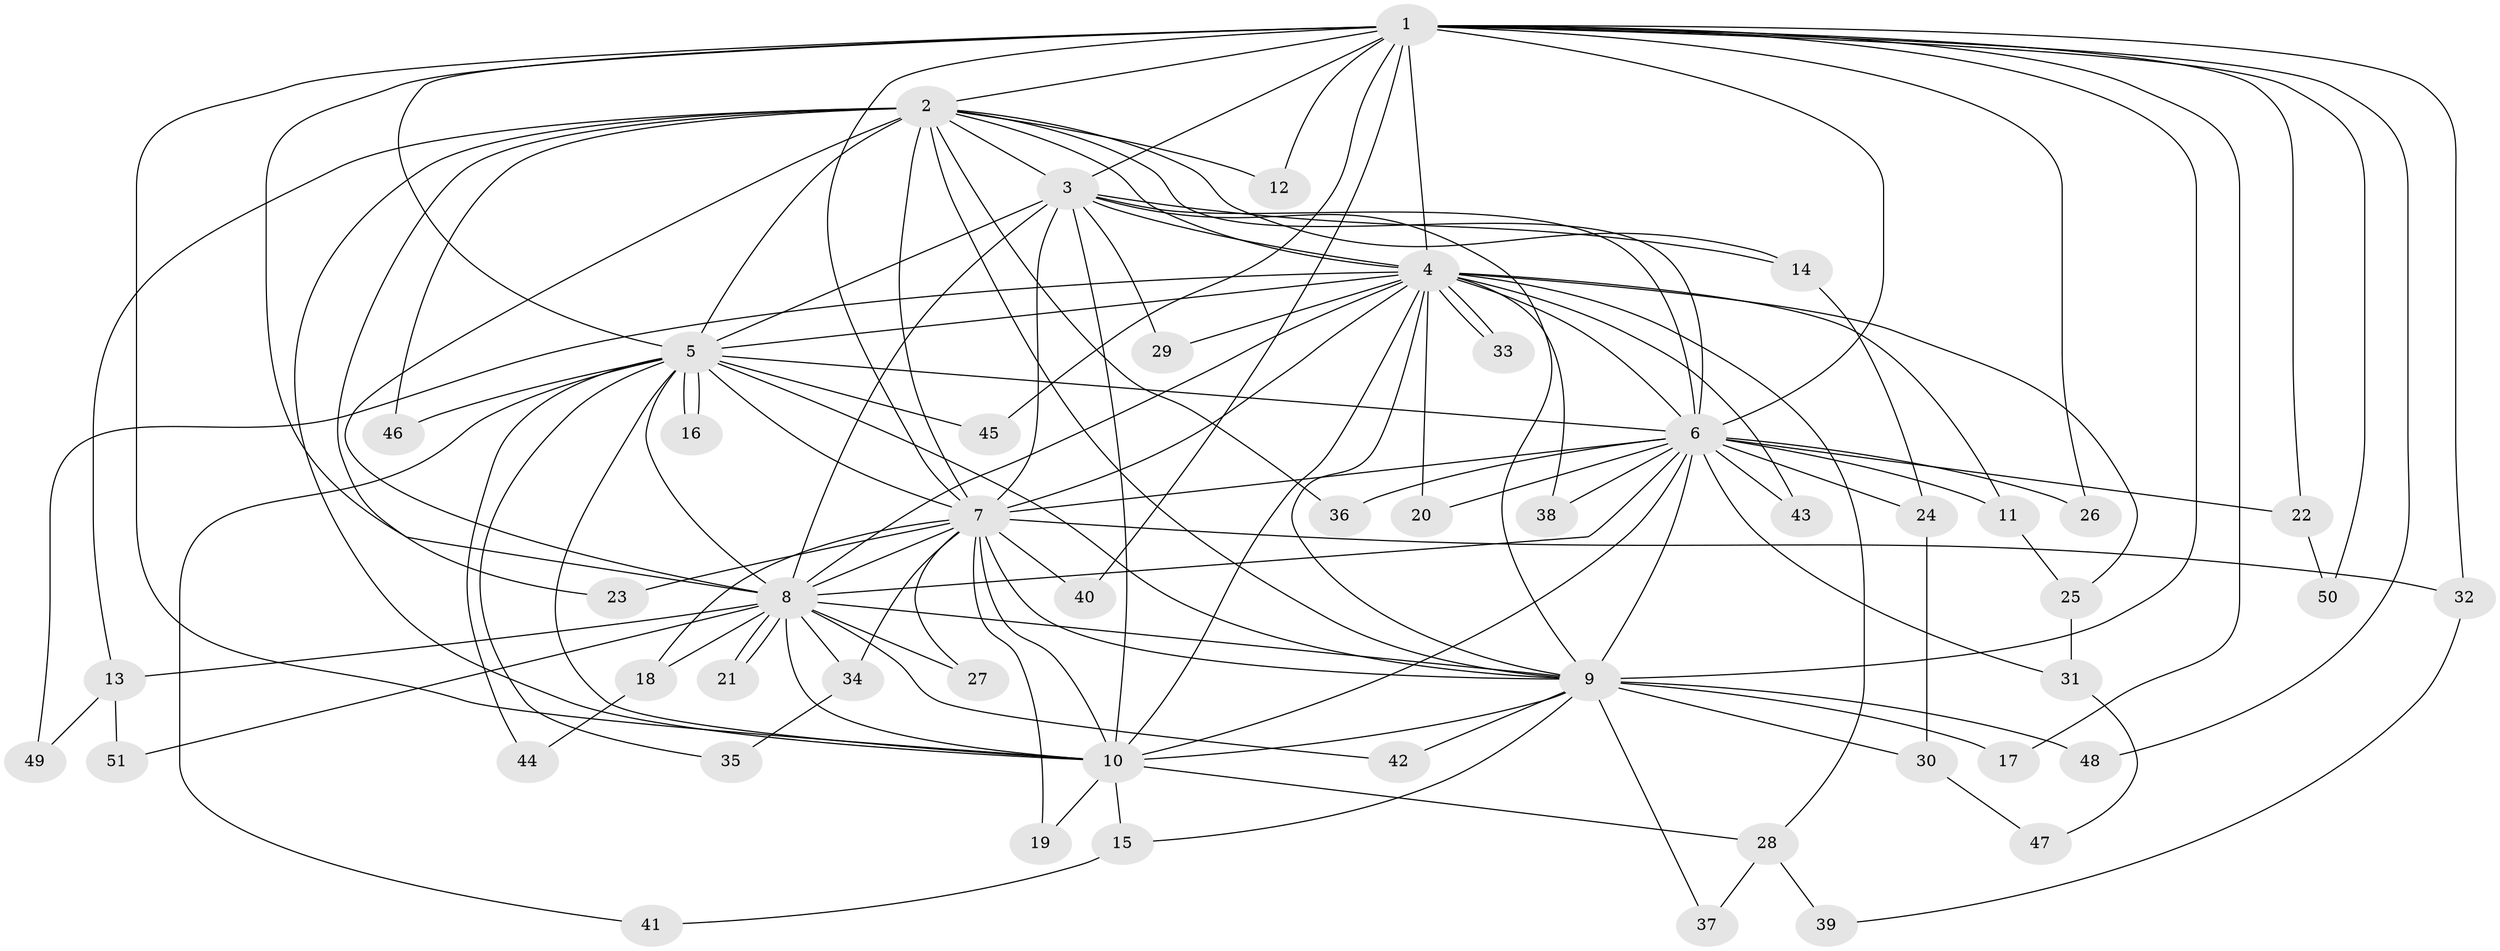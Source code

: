 // Generated by graph-tools (version 1.1) at 2025/49/03/09/25 03:49:28]
// undirected, 51 vertices, 127 edges
graph export_dot {
graph [start="1"]
  node [color=gray90,style=filled];
  1;
  2;
  3;
  4;
  5;
  6;
  7;
  8;
  9;
  10;
  11;
  12;
  13;
  14;
  15;
  16;
  17;
  18;
  19;
  20;
  21;
  22;
  23;
  24;
  25;
  26;
  27;
  28;
  29;
  30;
  31;
  32;
  33;
  34;
  35;
  36;
  37;
  38;
  39;
  40;
  41;
  42;
  43;
  44;
  45;
  46;
  47;
  48;
  49;
  50;
  51;
  1 -- 2;
  1 -- 3;
  1 -- 4;
  1 -- 5;
  1 -- 6;
  1 -- 7;
  1 -- 8;
  1 -- 9;
  1 -- 10;
  1 -- 12;
  1 -- 17;
  1 -- 22;
  1 -- 26;
  1 -- 32;
  1 -- 40;
  1 -- 45;
  1 -- 48;
  1 -- 50;
  2 -- 3;
  2 -- 4;
  2 -- 5;
  2 -- 6;
  2 -- 7;
  2 -- 8;
  2 -- 9;
  2 -- 10;
  2 -- 12;
  2 -- 13;
  2 -- 14;
  2 -- 23;
  2 -- 36;
  2 -- 46;
  3 -- 4;
  3 -- 5;
  3 -- 6;
  3 -- 7;
  3 -- 8;
  3 -- 9;
  3 -- 10;
  3 -- 14;
  3 -- 29;
  4 -- 5;
  4 -- 6;
  4 -- 7;
  4 -- 8;
  4 -- 9;
  4 -- 10;
  4 -- 11;
  4 -- 20;
  4 -- 25;
  4 -- 28;
  4 -- 29;
  4 -- 33;
  4 -- 33;
  4 -- 38;
  4 -- 43;
  4 -- 49;
  5 -- 6;
  5 -- 7;
  5 -- 8;
  5 -- 9;
  5 -- 10;
  5 -- 16;
  5 -- 16;
  5 -- 35;
  5 -- 41;
  5 -- 44;
  5 -- 45;
  5 -- 46;
  6 -- 7;
  6 -- 8;
  6 -- 9;
  6 -- 10;
  6 -- 11;
  6 -- 20;
  6 -- 22;
  6 -- 24;
  6 -- 26;
  6 -- 31;
  6 -- 36;
  6 -- 38;
  6 -- 43;
  7 -- 8;
  7 -- 9;
  7 -- 10;
  7 -- 18;
  7 -- 19;
  7 -- 23;
  7 -- 27;
  7 -- 32;
  7 -- 34;
  7 -- 40;
  8 -- 9;
  8 -- 10;
  8 -- 13;
  8 -- 18;
  8 -- 21;
  8 -- 21;
  8 -- 27;
  8 -- 34;
  8 -- 42;
  8 -- 51;
  9 -- 10;
  9 -- 15;
  9 -- 17;
  9 -- 30;
  9 -- 37;
  9 -- 42;
  9 -- 48;
  10 -- 15;
  10 -- 19;
  10 -- 28;
  11 -- 25;
  13 -- 49;
  13 -- 51;
  14 -- 24;
  15 -- 41;
  18 -- 44;
  22 -- 50;
  24 -- 30;
  25 -- 31;
  28 -- 37;
  28 -- 39;
  30 -- 47;
  31 -- 47;
  32 -- 39;
  34 -- 35;
}
